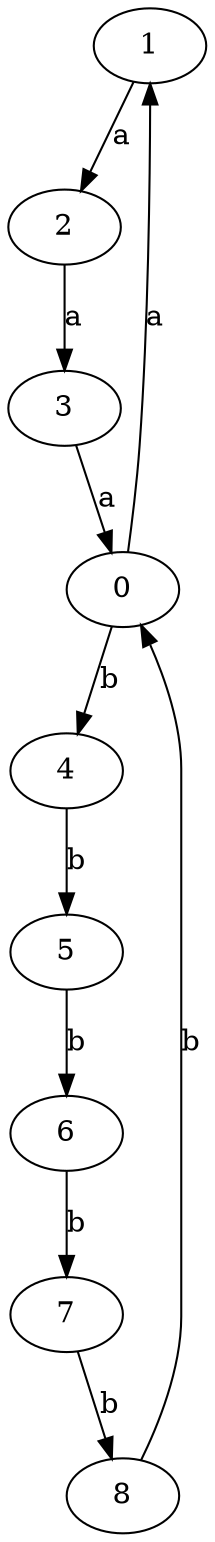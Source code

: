 digraph  {
1;
2;
3;
0;
4;
5;
6;
7;
8;
1 -> 2  [key=0, label=a];
2 -> 3  [key=0, label=a];
3 -> 0  [key=0, label=a];
0 -> 1  [key=0, label=a];
0 -> 4  [key=0, label=b];
4 -> 5  [key=0, label=b];
5 -> 6  [key=0, label=b];
6 -> 7  [key=0, label=b];
7 -> 8  [key=0, label=b];
8 -> 0  [key=0, label=b];
}
